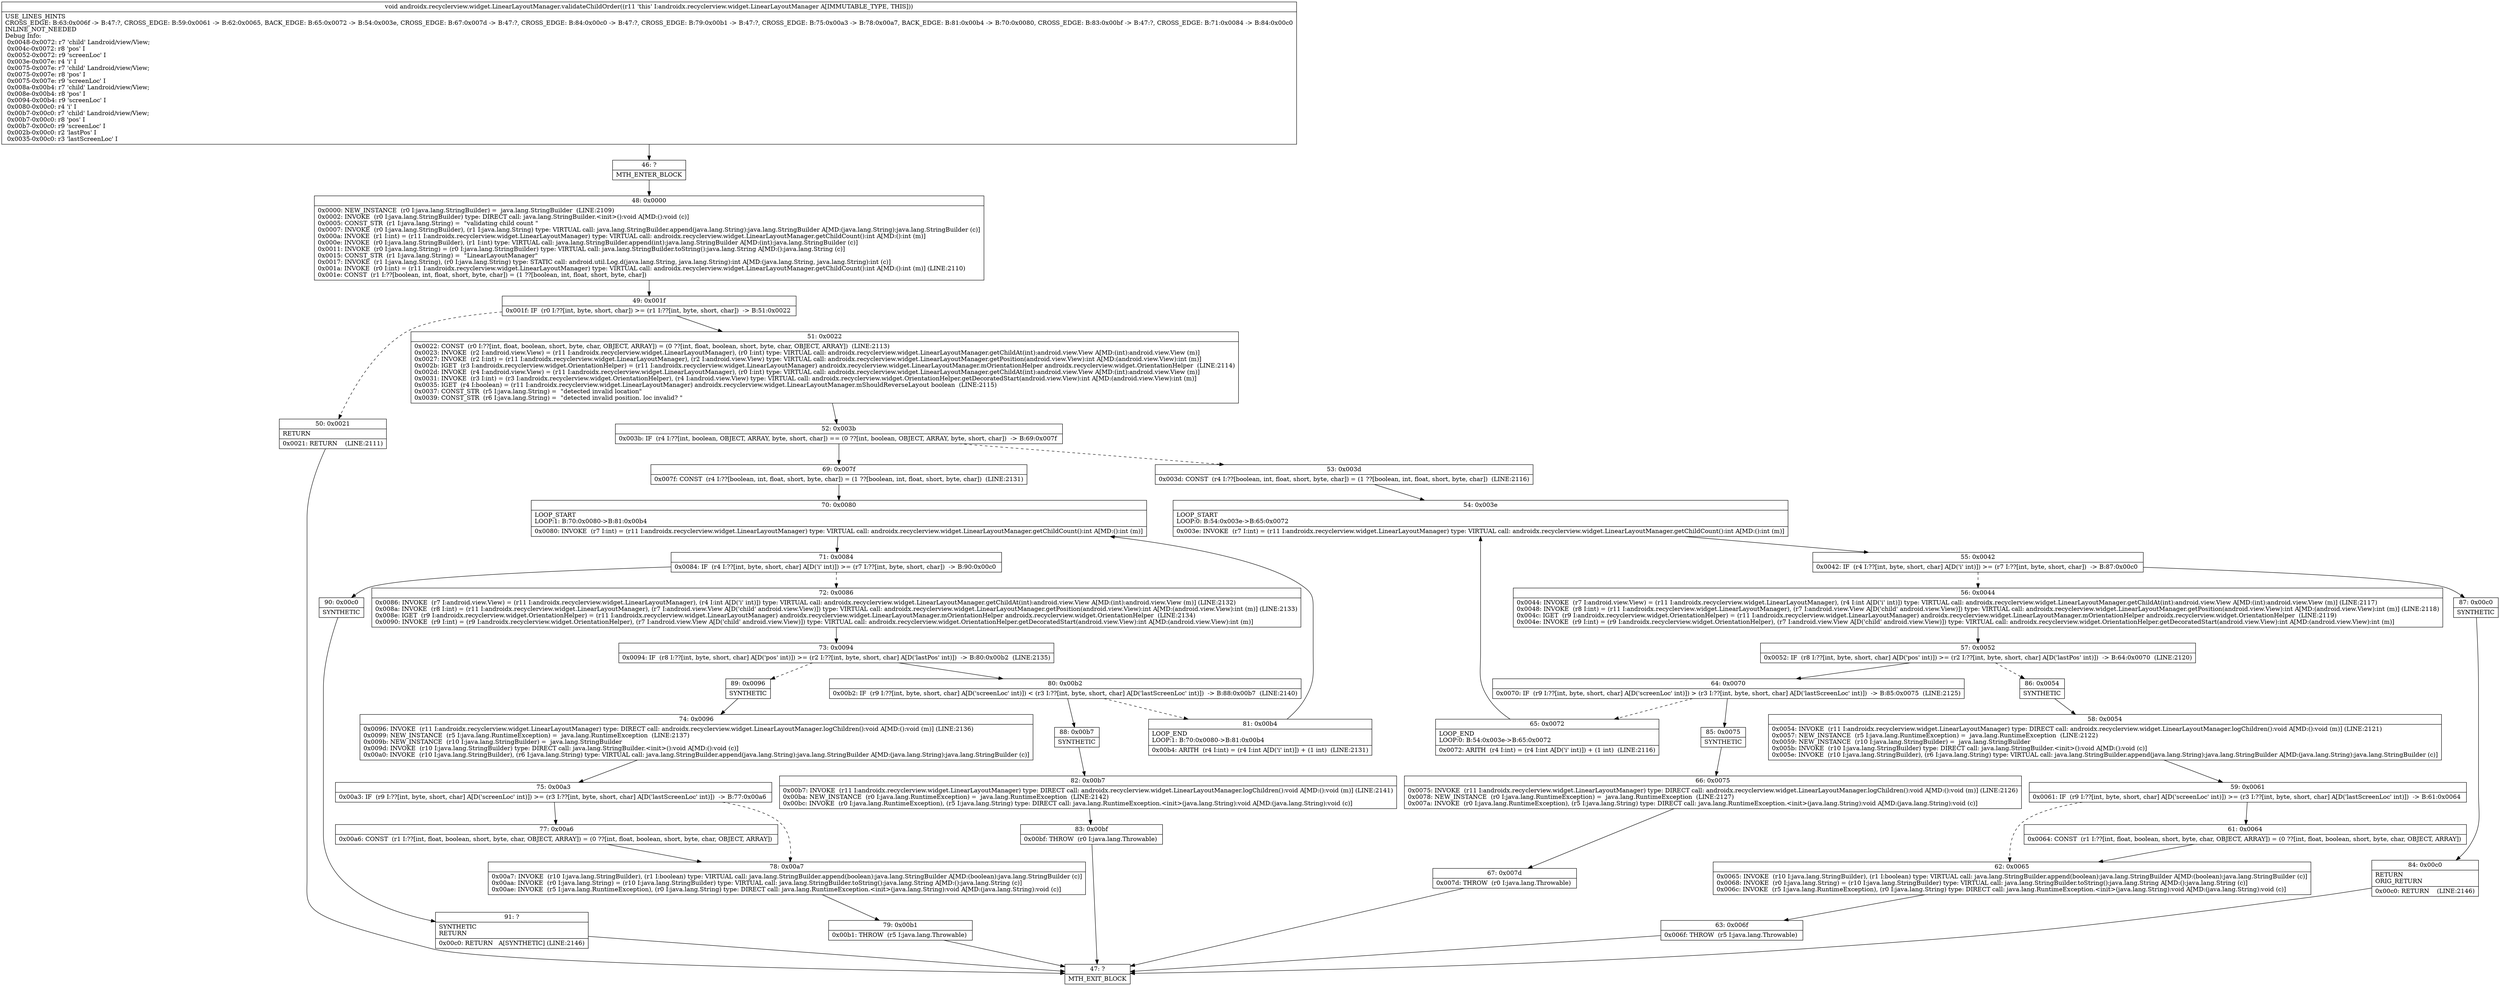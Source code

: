 digraph "CFG forandroidx.recyclerview.widget.LinearLayoutManager.validateChildOrder()V" {
Node_46 [shape=record,label="{46\:\ ?|MTH_ENTER_BLOCK\l}"];
Node_48 [shape=record,label="{48\:\ 0x0000|0x0000: NEW_INSTANCE  (r0 I:java.lang.StringBuilder) =  java.lang.StringBuilder  (LINE:2109)\l0x0002: INVOKE  (r0 I:java.lang.StringBuilder) type: DIRECT call: java.lang.StringBuilder.\<init\>():void A[MD:():void (c)]\l0x0005: CONST_STR  (r1 I:java.lang.String) =  \"validating child count \" \l0x0007: INVOKE  (r0 I:java.lang.StringBuilder), (r1 I:java.lang.String) type: VIRTUAL call: java.lang.StringBuilder.append(java.lang.String):java.lang.StringBuilder A[MD:(java.lang.String):java.lang.StringBuilder (c)]\l0x000a: INVOKE  (r1 I:int) = (r11 I:androidx.recyclerview.widget.LinearLayoutManager) type: VIRTUAL call: androidx.recyclerview.widget.LinearLayoutManager.getChildCount():int A[MD:():int (m)]\l0x000e: INVOKE  (r0 I:java.lang.StringBuilder), (r1 I:int) type: VIRTUAL call: java.lang.StringBuilder.append(int):java.lang.StringBuilder A[MD:(int):java.lang.StringBuilder (c)]\l0x0011: INVOKE  (r0 I:java.lang.String) = (r0 I:java.lang.StringBuilder) type: VIRTUAL call: java.lang.StringBuilder.toString():java.lang.String A[MD:():java.lang.String (c)]\l0x0015: CONST_STR  (r1 I:java.lang.String) =  \"LinearLayoutManager\" \l0x0017: INVOKE  (r1 I:java.lang.String), (r0 I:java.lang.String) type: STATIC call: android.util.Log.d(java.lang.String, java.lang.String):int A[MD:(java.lang.String, java.lang.String):int (c)]\l0x001a: INVOKE  (r0 I:int) = (r11 I:androidx.recyclerview.widget.LinearLayoutManager) type: VIRTUAL call: androidx.recyclerview.widget.LinearLayoutManager.getChildCount():int A[MD:():int (m)] (LINE:2110)\l0x001e: CONST  (r1 I:??[boolean, int, float, short, byte, char]) = (1 ??[boolean, int, float, short, byte, char]) \l}"];
Node_49 [shape=record,label="{49\:\ 0x001f|0x001f: IF  (r0 I:??[int, byte, short, char]) \>= (r1 I:??[int, byte, short, char])  \-\> B:51:0x0022 \l}"];
Node_50 [shape=record,label="{50\:\ 0x0021|RETURN\l|0x0021: RETURN    (LINE:2111)\l}"];
Node_47 [shape=record,label="{47\:\ ?|MTH_EXIT_BLOCK\l}"];
Node_51 [shape=record,label="{51\:\ 0x0022|0x0022: CONST  (r0 I:??[int, float, boolean, short, byte, char, OBJECT, ARRAY]) = (0 ??[int, float, boolean, short, byte, char, OBJECT, ARRAY])  (LINE:2113)\l0x0023: INVOKE  (r2 I:android.view.View) = (r11 I:androidx.recyclerview.widget.LinearLayoutManager), (r0 I:int) type: VIRTUAL call: androidx.recyclerview.widget.LinearLayoutManager.getChildAt(int):android.view.View A[MD:(int):android.view.View (m)]\l0x0027: INVOKE  (r2 I:int) = (r11 I:androidx.recyclerview.widget.LinearLayoutManager), (r2 I:android.view.View) type: VIRTUAL call: androidx.recyclerview.widget.LinearLayoutManager.getPosition(android.view.View):int A[MD:(android.view.View):int (m)]\l0x002b: IGET  (r3 I:androidx.recyclerview.widget.OrientationHelper) = (r11 I:androidx.recyclerview.widget.LinearLayoutManager) androidx.recyclerview.widget.LinearLayoutManager.mOrientationHelper androidx.recyclerview.widget.OrientationHelper  (LINE:2114)\l0x002d: INVOKE  (r4 I:android.view.View) = (r11 I:androidx.recyclerview.widget.LinearLayoutManager), (r0 I:int) type: VIRTUAL call: androidx.recyclerview.widget.LinearLayoutManager.getChildAt(int):android.view.View A[MD:(int):android.view.View (m)]\l0x0031: INVOKE  (r3 I:int) = (r3 I:androidx.recyclerview.widget.OrientationHelper), (r4 I:android.view.View) type: VIRTUAL call: androidx.recyclerview.widget.OrientationHelper.getDecoratedStart(android.view.View):int A[MD:(android.view.View):int (m)]\l0x0035: IGET  (r4 I:boolean) = (r11 I:androidx.recyclerview.widget.LinearLayoutManager) androidx.recyclerview.widget.LinearLayoutManager.mShouldReverseLayout boolean  (LINE:2115)\l0x0037: CONST_STR  (r5 I:java.lang.String) =  \"detected invalid location\" \l0x0039: CONST_STR  (r6 I:java.lang.String) =  \"detected invalid position. loc invalid? \" \l}"];
Node_52 [shape=record,label="{52\:\ 0x003b|0x003b: IF  (r4 I:??[int, boolean, OBJECT, ARRAY, byte, short, char]) == (0 ??[int, boolean, OBJECT, ARRAY, byte, short, char])  \-\> B:69:0x007f \l}"];
Node_53 [shape=record,label="{53\:\ 0x003d|0x003d: CONST  (r4 I:??[boolean, int, float, short, byte, char]) = (1 ??[boolean, int, float, short, byte, char])  (LINE:2116)\l}"];
Node_54 [shape=record,label="{54\:\ 0x003e|LOOP_START\lLOOP:0: B:54:0x003e\-\>B:65:0x0072\l|0x003e: INVOKE  (r7 I:int) = (r11 I:androidx.recyclerview.widget.LinearLayoutManager) type: VIRTUAL call: androidx.recyclerview.widget.LinearLayoutManager.getChildCount():int A[MD:():int (m)]\l}"];
Node_55 [shape=record,label="{55\:\ 0x0042|0x0042: IF  (r4 I:??[int, byte, short, char] A[D('i' int)]) \>= (r7 I:??[int, byte, short, char])  \-\> B:87:0x00c0 \l}"];
Node_56 [shape=record,label="{56\:\ 0x0044|0x0044: INVOKE  (r7 I:android.view.View) = (r11 I:androidx.recyclerview.widget.LinearLayoutManager), (r4 I:int A[D('i' int)]) type: VIRTUAL call: androidx.recyclerview.widget.LinearLayoutManager.getChildAt(int):android.view.View A[MD:(int):android.view.View (m)] (LINE:2117)\l0x0048: INVOKE  (r8 I:int) = (r11 I:androidx.recyclerview.widget.LinearLayoutManager), (r7 I:android.view.View A[D('child' android.view.View)]) type: VIRTUAL call: androidx.recyclerview.widget.LinearLayoutManager.getPosition(android.view.View):int A[MD:(android.view.View):int (m)] (LINE:2118)\l0x004c: IGET  (r9 I:androidx.recyclerview.widget.OrientationHelper) = (r11 I:androidx.recyclerview.widget.LinearLayoutManager) androidx.recyclerview.widget.LinearLayoutManager.mOrientationHelper androidx.recyclerview.widget.OrientationHelper  (LINE:2119)\l0x004e: INVOKE  (r9 I:int) = (r9 I:androidx.recyclerview.widget.OrientationHelper), (r7 I:android.view.View A[D('child' android.view.View)]) type: VIRTUAL call: androidx.recyclerview.widget.OrientationHelper.getDecoratedStart(android.view.View):int A[MD:(android.view.View):int (m)]\l}"];
Node_57 [shape=record,label="{57\:\ 0x0052|0x0052: IF  (r8 I:??[int, byte, short, char] A[D('pos' int)]) \>= (r2 I:??[int, byte, short, char] A[D('lastPos' int)])  \-\> B:64:0x0070  (LINE:2120)\l}"];
Node_64 [shape=record,label="{64\:\ 0x0070|0x0070: IF  (r9 I:??[int, byte, short, char] A[D('screenLoc' int)]) \> (r3 I:??[int, byte, short, char] A[D('lastScreenLoc' int)])  \-\> B:85:0x0075  (LINE:2125)\l}"];
Node_65 [shape=record,label="{65\:\ 0x0072|LOOP_END\lLOOP:0: B:54:0x003e\-\>B:65:0x0072\l|0x0072: ARITH  (r4 I:int) = (r4 I:int A[D('i' int)]) + (1 int)  (LINE:2116)\l}"];
Node_85 [shape=record,label="{85\:\ 0x0075|SYNTHETIC\l}"];
Node_66 [shape=record,label="{66\:\ 0x0075|0x0075: INVOKE  (r11 I:androidx.recyclerview.widget.LinearLayoutManager) type: DIRECT call: androidx.recyclerview.widget.LinearLayoutManager.logChildren():void A[MD:():void (m)] (LINE:2126)\l0x0078: NEW_INSTANCE  (r0 I:java.lang.RuntimeException) =  java.lang.RuntimeException  (LINE:2127)\l0x007a: INVOKE  (r0 I:java.lang.RuntimeException), (r5 I:java.lang.String) type: DIRECT call: java.lang.RuntimeException.\<init\>(java.lang.String):void A[MD:(java.lang.String):void (c)]\l}"];
Node_67 [shape=record,label="{67\:\ 0x007d|0x007d: THROW  (r0 I:java.lang.Throwable) \l}"];
Node_86 [shape=record,label="{86\:\ 0x0054|SYNTHETIC\l}"];
Node_58 [shape=record,label="{58\:\ 0x0054|0x0054: INVOKE  (r11 I:androidx.recyclerview.widget.LinearLayoutManager) type: DIRECT call: androidx.recyclerview.widget.LinearLayoutManager.logChildren():void A[MD:():void (m)] (LINE:2121)\l0x0057: NEW_INSTANCE  (r5 I:java.lang.RuntimeException) =  java.lang.RuntimeException  (LINE:2122)\l0x0059: NEW_INSTANCE  (r10 I:java.lang.StringBuilder) =  java.lang.StringBuilder \l0x005b: INVOKE  (r10 I:java.lang.StringBuilder) type: DIRECT call: java.lang.StringBuilder.\<init\>():void A[MD:():void (c)]\l0x005e: INVOKE  (r10 I:java.lang.StringBuilder), (r6 I:java.lang.String) type: VIRTUAL call: java.lang.StringBuilder.append(java.lang.String):java.lang.StringBuilder A[MD:(java.lang.String):java.lang.StringBuilder (c)]\l}"];
Node_59 [shape=record,label="{59\:\ 0x0061|0x0061: IF  (r9 I:??[int, byte, short, char] A[D('screenLoc' int)]) \>= (r3 I:??[int, byte, short, char] A[D('lastScreenLoc' int)])  \-\> B:61:0x0064 \l}"];
Node_61 [shape=record,label="{61\:\ 0x0064|0x0064: CONST  (r1 I:??[int, float, boolean, short, byte, char, OBJECT, ARRAY]) = (0 ??[int, float, boolean, short, byte, char, OBJECT, ARRAY]) \l}"];
Node_62 [shape=record,label="{62\:\ 0x0065|0x0065: INVOKE  (r10 I:java.lang.StringBuilder), (r1 I:boolean) type: VIRTUAL call: java.lang.StringBuilder.append(boolean):java.lang.StringBuilder A[MD:(boolean):java.lang.StringBuilder (c)]\l0x0068: INVOKE  (r0 I:java.lang.String) = (r10 I:java.lang.StringBuilder) type: VIRTUAL call: java.lang.StringBuilder.toString():java.lang.String A[MD:():java.lang.String (c)]\l0x006c: INVOKE  (r5 I:java.lang.RuntimeException), (r0 I:java.lang.String) type: DIRECT call: java.lang.RuntimeException.\<init\>(java.lang.String):void A[MD:(java.lang.String):void (c)]\l}"];
Node_63 [shape=record,label="{63\:\ 0x006f|0x006f: THROW  (r5 I:java.lang.Throwable) \l}"];
Node_87 [shape=record,label="{87\:\ 0x00c0|SYNTHETIC\l}"];
Node_84 [shape=record,label="{84\:\ 0x00c0|RETURN\lORIG_RETURN\l|0x00c0: RETURN    (LINE:2146)\l}"];
Node_69 [shape=record,label="{69\:\ 0x007f|0x007f: CONST  (r4 I:??[boolean, int, float, short, byte, char]) = (1 ??[boolean, int, float, short, byte, char])  (LINE:2131)\l}"];
Node_70 [shape=record,label="{70\:\ 0x0080|LOOP_START\lLOOP:1: B:70:0x0080\-\>B:81:0x00b4\l|0x0080: INVOKE  (r7 I:int) = (r11 I:androidx.recyclerview.widget.LinearLayoutManager) type: VIRTUAL call: androidx.recyclerview.widget.LinearLayoutManager.getChildCount():int A[MD:():int (m)]\l}"];
Node_71 [shape=record,label="{71\:\ 0x0084|0x0084: IF  (r4 I:??[int, byte, short, char] A[D('i' int)]) \>= (r7 I:??[int, byte, short, char])  \-\> B:90:0x00c0 \l}"];
Node_72 [shape=record,label="{72\:\ 0x0086|0x0086: INVOKE  (r7 I:android.view.View) = (r11 I:androidx.recyclerview.widget.LinearLayoutManager), (r4 I:int A[D('i' int)]) type: VIRTUAL call: androidx.recyclerview.widget.LinearLayoutManager.getChildAt(int):android.view.View A[MD:(int):android.view.View (m)] (LINE:2132)\l0x008a: INVOKE  (r8 I:int) = (r11 I:androidx.recyclerview.widget.LinearLayoutManager), (r7 I:android.view.View A[D('child' android.view.View)]) type: VIRTUAL call: androidx.recyclerview.widget.LinearLayoutManager.getPosition(android.view.View):int A[MD:(android.view.View):int (m)] (LINE:2133)\l0x008e: IGET  (r9 I:androidx.recyclerview.widget.OrientationHelper) = (r11 I:androidx.recyclerview.widget.LinearLayoutManager) androidx.recyclerview.widget.LinearLayoutManager.mOrientationHelper androidx.recyclerview.widget.OrientationHelper  (LINE:2134)\l0x0090: INVOKE  (r9 I:int) = (r9 I:androidx.recyclerview.widget.OrientationHelper), (r7 I:android.view.View A[D('child' android.view.View)]) type: VIRTUAL call: androidx.recyclerview.widget.OrientationHelper.getDecoratedStart(android.view.View):int A[MD:(android.view.View):int (m)]\l}"];
Node_73 [shape=record,label="{73\:\ 0x0094|0x0094: IF  (r8 I:??[int, byte, short, char] A[D('pos' int)]) \>= (r2 I:??[int, byte, short, char] A[D('lastPos' int)])  \-\> B:80:0x00b2  (LINE:2135)\l}"];
Node_80 [shape=record,label="{80\:\ 0x00b2|0x00b2: IF  (r9 I:??[int, byte, short, char] A[D('screenLoc' int)]) \< (r3 I:??[int, byte, short, char] A[D('lastScreenLoc' int)])  \-\> B:88:0x00b7  (LINE:2140)\l}"];
Node_81 [shape=record,label="{81\:\ 0x00b4|LOOP_END\lLOOP:1: B:70:0x0080\-\>B:81:0x00b4\l|0x00b4: ARITH  (r4 I:int) = (r4 I:int A[D('i' int)]) + (1 int)  (LINE:2131)\l}"];
Node_88 [shape=record,label="{88\:\ 0x00b7|SYNTHETIC\l}"];
Node_82 [shape=record,label="{82\:\ 0x00b7|0x00b7: INVOKE  (r11 I:androidx.recyclerview.widget.LinearLayoutManager) type: DIRECT call: androidx.recyclerview.widget.LinearLayoutManager.logChildren():void A[MD:():void (m)] (LINE:2141)\l0x00ba: NEW_INSTANCE  (r0 I:java.lang.RuntimeException) =  java.lang.RuntimeException  (LINE:2142)\l0x00bc: INVOKE  (r0 I:java.lang.RuntimeException), (r5 I:java.lang.String) type: DIRECT call: java.lang.RuntimeException.\<init\>(java.lang.String):void A[MD:(java.lang.String):void (c)]\l}"];
Node_83 [shape=record,label="{83\:\ 0x00bf|0x00bf: THROW  (r0 I:java.lang.Throwable) \l}"];
Node_89 [shape=record,label="{89\:\ 0x0096|SYNTHETIC\l}"];
Node_74 [shape=record,label="{74\:\ 0x0096|0x0096: INVOKE  (r11 I:androidx.recyclerview.widget.LinearLayoutManager) type: DIRECT call: androidx.recyclerview.widget.LinearLayoutManager.logChildren():void A[MD:():void (m)] (LINE:2136)\l0x0099: NEW_INSTANCE  (r5 I:java.lang.RuntimeException) =  java.lang.RuntimeException  (LINE:2137)\l0x009b: NEW_INSTANCE  (r10 I:java.lang.StringBuilder) =  java.lang.StringBuilder \l0x009d: INVOKE  (r10 I:java.lang.StringBuilder) type: DIRECT call: java.lang.StringBuilder.\<init\>():void A[MD:():void (c)]\l0x00a0: INVOKE  (r10 I:java.lang.StringBuilder), (r6 I:java.lang.String) type: VIRTUAL call: java.lang.StringBuilder.append(java.lang.String):java.lang.StringBuilder A[MD:(java.lang.String):java.lang.StringBuilder (c)]\l}"];
Node_75 [shape=record,label="{75\:\ 0x00a3|0x00a3: IF  (r9 I:??[int, byte, short, char] A[D('screenLoc' int)]) \>= (r3 I:??[int, byte, short, char] A[D('lastScreenLoc' int)])  \-\> B:77:0x00a6 \l}"];
Node_77 [shape=record,label="{77\:\ 0x00a6|0x00a6: CONST  (r1 I:??[int, float, boolean, short, byte, char, OBJECT, ARRAY]) = (0 ??[int, float, boolean, short, byte, char, OBJECT, ARRAY]) \l}"];
Node_78 [shape=record,label="{78\:\ 0x00a7|0x00a7: INVOKE  (r10 I:java.lang.StringBuilder), (r1 I:boolean) type: VIRTUAL call: java.lang.StringBuilder.append(boolean):java.lang.StringBuilder A[MD:(boolean):java.lang.StringBuilder (c)]\l0x00aa: INVOKE  (r0 I:java.lang.String) = (r10 I:java.lang.StringBuilder) type: VIRTUAL call: java.lang.StringBuilder.toString():java.lang.String A[MD:():java.lang.String (c)]\l0x00ae: INVOKE  (r5 I:java.lang.RuntimeException), (r0 I:java.lang.String) type: DIRECT call: java.lang.RuntimeException.\<init\>(java.lang.String):void A[MD:(java.lang.String):void (c)]\l}"];
Node_79 [shape=record,label="{79\:\ 0x00b1|0x00b1: THROW  (r5 I:java.lang.Throwable) \l}"];
Node_90 [shape=record,label="{90\:\ 0x00c0|SYNTHETIC\l}"];
Node_91 [shape=record,label="{91\:\ ?|SYNTHETIC\lRETURN\l|0x00c0: RETURN   A[SYNTHETIC] (LINE:2146)\l}"];
MethodNode[shape=record,label="{void androidx.recyclerview.widget.LinearLayoutManager.validateChildOrder((r11 'this' I:androidx.recyclerview.widget.LinearLayoutManager A[IMMUTABLE_TYPE, THIS]))  | USE_LINES_HINTS\lCROSS_EDGE: B:63:0x006f \-\> B:47:?, CROSS_EDGE: B:59:0x0061 \-\> B:62:0x0065, BACK_EDGE: B:65:0x0072 \-\> B:54:0x003e, CROSS_EDGE: B:67:0x007d \-\> B:47:?, CROSS_EDGE: B:84:0x00c0 \-\> B:47:?, CROSS_EDGE: B:79:0x00b1 \-\> B:47:?, CROSS_EDGE: B:75:0x00a3 \-\> B:78:0x00a7, BACK_EDGE: B:81:0x00b4 \-\> B:70:0x0080, CROSS_EDGE: B:83:0x00bf \-\> B:47:?, CROSS_EDGE: B:71:0x0084 \-\> B:84:0x00c0\lINLINE_NOT_NEEDED\lDebug Info:\l  0x0048\-0x0072: r7 'child' Landroid\/view\/View;\l  0x004c\-0x0072: r8 'pos' I\l  0x0052\-0x0072: r9 'screenLoc' I\l  0x003e\-0x007e: r4 'i' I\l  0x0075\-0x007e: r7 'child' Landroid\/view\/View;\l  0x0075\-0x007e: r8 'pos' I\l  0x0075\-0x007e: r9 'screenLoc' I\l  0x008a\-0x00b4: r7 'child' Landroid\/view\/View;\l  0x008e\-0x00b4: r8 'pos' I\l  0x0094\-0x00b4: r9 'screenLoc' I\l  0x0080\-0x00c0: r4 'i' I\l  0x00b7\-0x00c0: r7 'child' Landroid\/view\/View;\l  0x00b7\-0x00c0: r8 'pos' I\l  0x00b7\-0x00c0: r9 'screenLoc' I\l  0x002b\-0x00c0: r2 'lastPos' I\l  0x0035\-0x00c0: r3 'lastScreenLoc' I\l}"];
MethodNode -> Node_46;Node_46 -> Node_48;
Node_48 -> Node_49;
Node_49 -> Node_50[style=dashed];
Node_49 -> Node_51;
Node_50 -> Node_47;
Node_51 -> Node_52;
Node_52 -> Node_53[style=dashed];
Node_52 -> Node_69;
Node_53 -> Node_54;
Node_54 -> Node_55;
Node_55 -> Node_56[style=dashed];
Node_55 -> Node_87;
Node_56 -> Node_57;
Node_57 -> Node_64;
Node_57 -> Node_86[style=dashed];
Node_64 -> Node_65[style=dashed];
Node_64 -> Node_85;
Node_65 -> Node_54;
Node_85 -> Node_66;
Node_66 -> Node_67;
Node_67 -> Node_47;
Node_86 -> Node_58;
Node_58 -> Node_59;
Node_59 -> Node_61;
Node_59 -> Node_62[style=dashed];
Node_61 -> Node_62;
Node_62 -> Node_63;
Node_63 -> Node_47;
Node_87 -> Node_84;
Node_84 -> Node_47;
Node_69 -> Node_70;
Node_70 -> Node_71;
Node_71 -> Node_72[style=dashed];
Node_71 -> Node_90;
Node_72 -> Node_73;
Node_73 -> Node_80;
Node_73 -> Node_89[style=dashed];
Node_80 -> Node_81[style=dashed];
Node_80 -> Node_88;
Node_81 -> Node_70;
Node_88 -> Node_82;
Node_82 -> Node_83;
Node_83 -> Node_47;
Node_89 -> Node_74;
Node_74 -> Node_75;
Node_75 -> Node_77;
Node_75 -> Node_78[style=dashed];
Node_77 -> Node_78;
Node_78 -> Node_79;
Node_79 -> Node_47;
Node_90 -> Node_91;
Node_91 -> Node_47;
}

